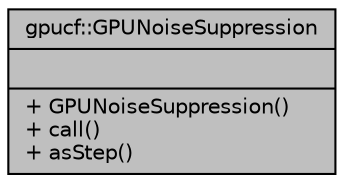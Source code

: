 digraph "gpucf::GPUNoiseSuppression"
{
 // INTERACTIVE_SVG=YES
  bgcolor="transparent";
  edge [fontname="Helvetica",fontsize="10",labelfontname="Helvetica",labelfontsize="10"];
  node [fontname="Helvetica",fontsize="10",shape=record];
  Node1 [label="{gpucf::GPUNoiseSuppression\n||+ GPUNoiseSuppression()\l+ call()\l+ asStep()\l}",height=0.2,width=0.4,color="black", fillcolor="grey75", style="filled", fontcolor="black"];
}
